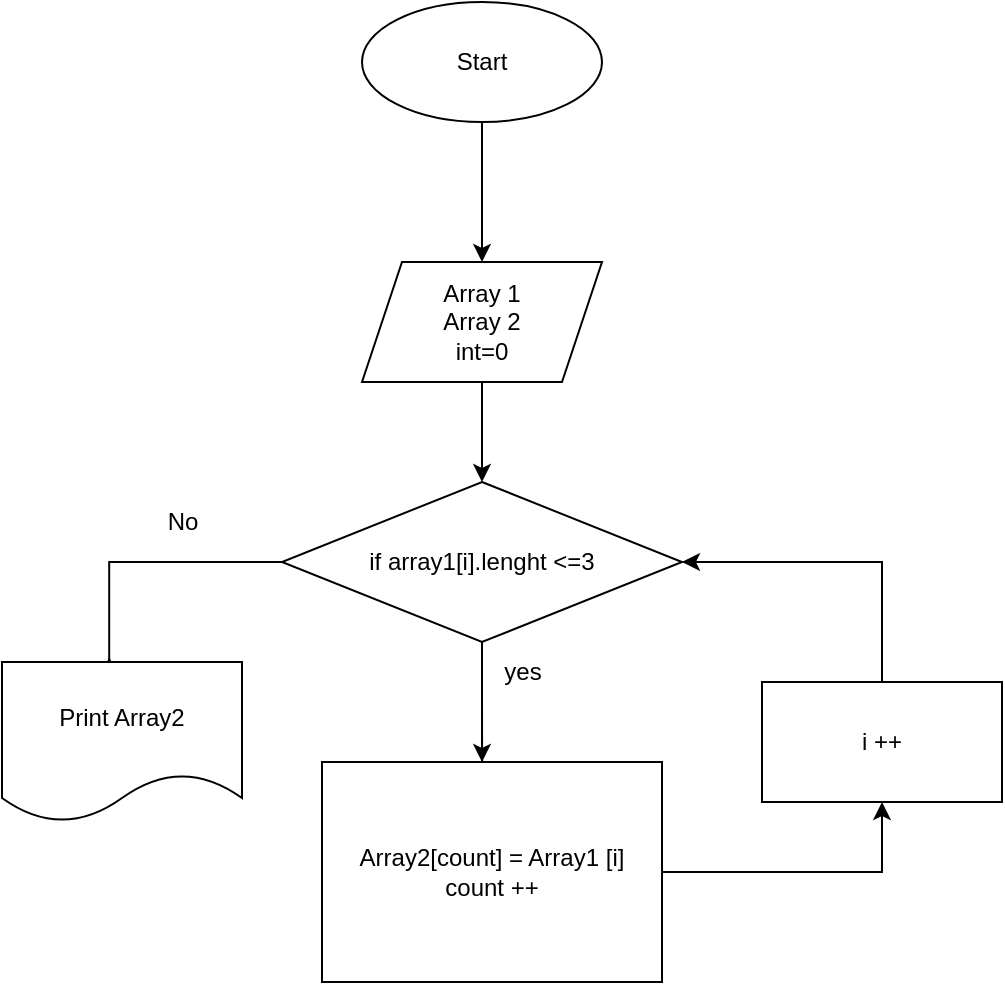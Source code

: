 <mxfile version="20.8.20" type="device"><diagram name="Страница 1" id="dRwSdY38P6-USvC0ppd4"><mxGraphModel dx="503" dy="632" grid="1" gridSize="10" guides="1" tooltips="1" connect="1" arrows="1" fold="1" page="1" pageScale="1" pageWidth="827" pageHeight="1169" math="0" shadow="0"><root><mxCell id="0"/><mxCell id="1" parent="0"/><mxCell id="9XY-qYYL4TwVCVFka8Gg-3" style="edgeStyle=orthogonalEdgeStyle;rounded=0;orthogonalLoop=1;jettySize=auto;html=1;entryX=0.5;entryY=0;entryDx=0;entryDy=0;" edge="1" parent="1" source="9XY-qYYL4TwVCVFka8Gg-1" target="9XY-qYYL4TwVCVFka8Gg-2"><mxGeometry relative="1" as="geometry"/></mxCell><mxCell id="9XY-qYYL4TwVCVFka8Gg-1" value="Start" style="ellipse;whiteSpace=wrap;html=1;" vertex="1" parent="1"><mxGeometry x="180" y="30" width="120" height="60" as="geometry"/></mxCell><mxCell id="9XY-qYYL4TwVCVFka8Gg-5" style="edgeStyle=orthogonalEdgeStyle;rounded=0;orthogonalLoop=1;jettySize=auto;html=1;exitX=0.5;exitY=1;exitDx=0;exitDy=0;entryX=0.5;entryY=0;entryDx=0;entryDy=0;" edge="1" parent="1" source="9XY-qYYL4TwVCVFka8Gg-2" target="9XY-qYYL4TwVCVFka8Gg-4"><mxGeometry relative="1" as="geometry"/></mxCell><mxCell id="9XY-qYYL4TwVCVFka8Gg-2" value="Array 1&lt;br&gt;Array 2&lt;br&gt;int=0&lt;br&gt;" style="shape=parallelogram;perimeter=parallelogramPerimeter;whiteSpace=wrap;html=1;fixedSize=1;" vertex="1" parent="1"><mxGeometry x="180" y="160" width="120" height="60" as="geometry"/></mxCell><mxCell id="9XY-qYYL4TwVCVFka8Gg-7" style="edgeStyle=orthogonalEdgeStyle;rounded=0;orthogonalLoop=1;jettySize=auto;html=1;exitX=0.5;exitY=1;exitDx=0;exitDy=0;entryX=0.471;entryY=0.091;entryDx=0;entryDy=0;entryPerimeter=0;" edge="1" parent="1" source="9XY-qYYL4TwVCVFka8Gg-4" target="9XY-qYYL4TwVCVFka8Gg-6"><mxGeometry relative="1" as="geometry"/></mxCell><mxCell id="9XY-qYYL4TwVCVFka8Gg-8" style="edgeStyle=orthogonalEdgeStyle;rounded=0;orthogonalLoop=1;jettySize=auto;html=1;" edge="1" parent="1" source="9XY-qYYL4TwVCVFka8Gg-4"><mxGeometry relative="1" as="geometry"><mxPoint x="240" y="410" as="targetPoint"/></mxGeometry></mxCell><mxCell id="9XY-qYYL4TwVCVFka8Gg-14" style="edgeStyle=orthogonalEdgeStyle;rounded=0;orthogonalLoop=1;jettySize=auto;html=1;exitX=0;exitY=0.5;exitDx=0;exitDy=0;entryX=0.447;entryY=-0.029;entryDx=0;entryDy=0;entryPerimeter=0;" edge="1" parent="1" source="9XY-qYYL4TwVCVFka8Gg-4" target="9XY-qYYL4TwVCVFka8Gg-13"><mxGeometry relative="1" as="geometry"/></mxCell><mxCell id="9XY-qYYL4TwVCVFka8Gg-4" value="if array1[i].lenght &amp;lt;=3" style="rhombus;whiteSpace=wrap;html=1;" vertex="1" parent="1"><mxGeometry x="140" y="270" width="200" height="80" as="geometry"/></mxCell><mxCell id="9XY-qYYL4TwVCVFka8Gg-10" style="edgeStyle=orthogonalEdgeStyle;rounded=0;orthogonalLoop=1;jettySize=auto;html=1;entryX=0.5;entryY=1;entryDx=0;entryDy=0;" edge="1" parent="1" source="9XY-qYYL4TwVCVFka8Gg-6" target="9XY-qYYL4TwVCVFka8Gg-9"><mxGeometry relative="1" as="geometry"/></mxCell><mxCell id="9XY-qYYL4TwVCVFka8Gg-6" value="Array2[count] = Array1 [i]&lt;br&gt;count ++" style="whiteSpace=wrap;html=1;" vertex="1" parent="1"><mxGeometry x="160" y="410" width="170" height="110" as="geometry"/></mxCell><mxCell id="9XY-qYYL4TwVCVFka8Gg-11" style="edgeStyle=orthogonalEdgeStyle;rounded=0;orthogonalLoop=1;jettySize=auto;html=1;exitX=0.5;exitY=0;exitDx=0;exitDy=0;entryX=1;entryY=0.5;entryDx=0;entryDy=0;" edge="1" parent="1" source="9XY-qYYL4TwVCVFka8Gg-9" target="9XY-qYYL4TwVCVFka8Gg-4"><mxGeometry relative="1" as="geometry"/></mxCell><mxCell id="9XY-qYYL4TwVCVFka8Gg-9" value="i ++" style="rounded=0;whiteSpace=wrap;html=1;" vertex="1" parent="1"><mxGeometry x="380" y="370" width="120" height="60" as="geometry"/></mxCell><mxCell id="9XY-qYYL4TwVCVFka8Gg-12" value="yes" style="text;html=1;align=center;verticalAlign=middle;resizable=0;points=[];autosize=1;strokeColor=none;fillColor=none;" vertex="1" parent="1"><mxGeometry x="240" y="350" width="40" height="30" as="geometry"/></mxCell><mxCell id="9XY-qYYL4TwVCVFka8Gg-13" value="Print Array2" style="shape=document;whiteSpace=wrap;html=1;boundedLbl=1;" vertex="1" parent="1"><mxGeometry y="360" width="120" height="80" as="geometry"/></mxCell><mxCell id="9XY-qYYL4TwVCVFka8Gg-16" value="No" style="text;html=1;align=center;verticalAlign=middle;resizable=0;points=[];autosize=1;strokeColor=none;fillColor=none;" vertex="1" parent="1"><mxGeometry x="70" y="275" width="40" height="30" as="geometry"/></mxCell></root></mxGraphModel></diagram></mxfile>